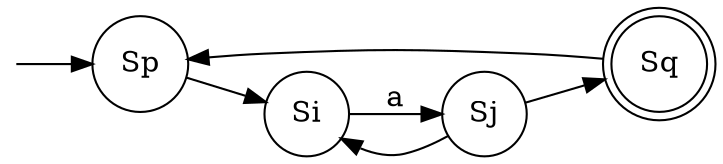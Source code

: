 digraph finite_state_machine {
    rankdir=LR;
    size="8,5"
    node [shape = point, color=white, fontcolor=white]; start;
    node [shape = doublecircle, color=black, fontcolor=black]; Sq;
    node [shape = circle];
    start -> Sp;
    Sp -> Si;
    Si -> Sj [ label = "a" ];
    Sj -> Si [ label = " " ];
    Sj -> Sq;
    Sq -> Sp;
}
